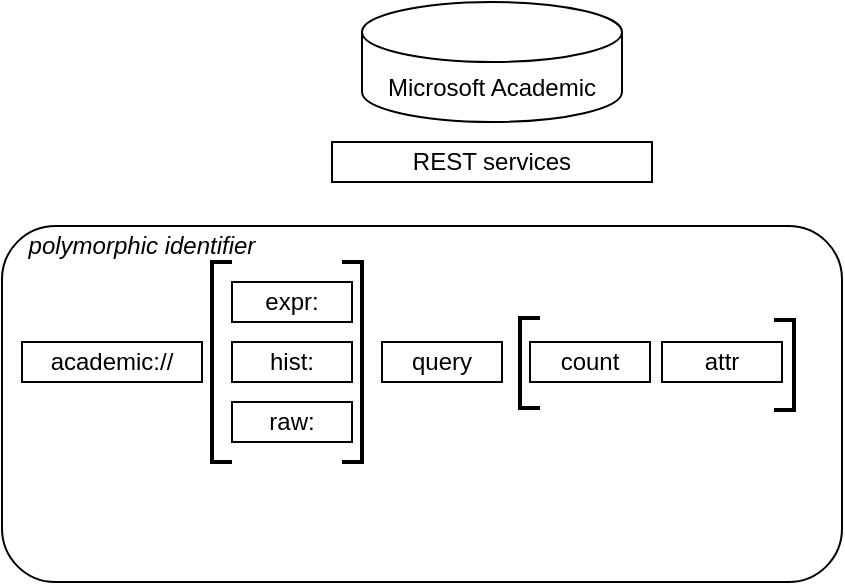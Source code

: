 <mxfile version="13.8.1" type="github">
  <diagram name="Page-1" id="97a40813-6b03-0c74-37c1-0168de264b11">
    <mxGraphModel dx="763" dy="450" grid="1" gridSize="10" guides="1" tooltips="1" connect="1" arrows="1" fold="1" page="1" pageScale="1" pageWidth="827" pageHeight="1169" background="#ffffff" math="0" shadow="0">
      <root>
        <mxCell id="0" />
        <mxCell id="1" parent="0" />
        <mxCell id="OL13b-HZ6Mmib4nQ43Un-6" value="" style="rounded=1;whiteSpace=wrap;html=1;" vertex="1" parent="1">
          <mxGeometry x="120" y="142" width="420" height="178" as="geometry" />
        </mxCell>
        <mxCell id="OL13b-HZ6Mmib4nQ43Un-2" value="&lt;span&gt;Microsoft Academic&lt;/span&gt;" style="shape=cylinder3;whiteSpace=wrap;html=1;boundedLbl=1;backgroundOutline=1;size=15;" vertex="1" parent="1">
          <mxGeometry x="300" y="30" width="130" height="60" as="geometry" />
        </mxCell>
        <mxCell id="OL13b-HZ6Mmib4nQ43Un-3" value="REST services" style="rounded=0;whiteSpace=wrap;html=1;" vertex="1" parent="1">
          <mxGeometry x="285" y="100" width="160" height="20" as="geometry" />
        </mxCell>
        <mxCell id="OL13b-HZ6Mmib4nQ43Un-5" value="academic://" style="rounded=0;whiteSpace=wrap;html=1;" vertex="1" parent="1">
          <mxGeometry x="130" y="200" width="90" height="20" as="geometry" />
        </mxCell>
        <mxCell id="OL13b-HZ6Mmib4nQ43Un-7" value="polymorphic identifier" style="text;html=1;strokeColor=none;fillColor=none;align=center;verticalAlign=middle;whiteSpace=wrap;rounded=0;fontStyle=2" vertex="1" parent="1">
          <mxGeometry x="130" y="142" width="120" height="20" as="geometry" />
        </mxCell>
        <mxCell id="OL13b-HZ6Mmib4nQ43Un-11" value="expr:" style="rounded=0;whiteSpace=wrap;html=1;" vertex="1" parent="1">
          <mxGeometry x="235" y="170" width="60" height="20" as="geometry" />
        </mxCell>
        <mxCell id="OL13b-HZ6Mmib4nQ43Un-12" value="hist:" style="rounded=0;whiteSpace=wrap;html=1;" vertex="1" parent="1">
          <mxGeometry x="235" y="200" width="60" height="20" as="geometry" />
        </mxCell>
        <mxCell id="OL13b-HZ6Mmib4nQ43Un-13" value="raw:" style="rounded=0;whiteSpace=wrap;html=1;" vertex="1" parent="1">
          <mxGeometry x="235" y="230" width="60" height="20" as="geometry" />
        </mxCell>
        <mxCell id="OL13b-HZ6Mmib4nQ43Un-18" value="query" style="rounded=0;whiteSpace=wrap;html=1;" vertex="1" parent="1">
          <mxGeometry x="310" y="200" width="60" height="20" as="geometry" />
        </mxCell>
        <mxCell id="OL13b-HZ6Mmib4nQ43Un-19" value="count" style="rounded=0;whiteSpace=wrap;html=1;" vertex="1" parent="1">
          <mxGeometry x="384" y="200" width="60" height="20" as="geometry" />
        </mxCell>
        <mxCell id="OL13b-HZ6Mmib4nQ43Un-20" value="attr" style="rounded=0;whiteSpace=wrap;html=1;" vertex="1" parent="1">
          <mxGeometry x="450" y="200" width="60" height="20" as="geometry" />
        </mxCell>
        <mxCell id="OL13b-HZ6Mmib4nQ43Un-23" value="" style="strokeWidth=2;html=1;shape=mxgraph.flowchart.annotation_1;align=left;pointerEvents=1;" vertex="1" parent="1">
          <mxGeometry x="225" y="160" width="10" height="100" as="geometry" />
        </mxCell>
        <mxCell id="OL13b-HZ6Mmib4nQ43Un-24" value="" style="strokeWidth=2;html=1;shape=mxgraph.flowchart.annotation_1;align=left;pointerEvents=1;rotation=-180;" vertex="1" parent="1">
          <mxGeometry x="290" y="160" width="10" height="100" as="geometry" />
        </mxCell>
        <mxCell id="OL13b-HZ6Mmib4nQ43Un-26" value="" style="strokeWidth=2;html=1;shape=mxgraph.flowchart.annotation_1;align=left;pointerEvents=1;" vertex="1" parent="1">
          <mxGeometry x="379" y="188" width="10" height="45" as="geometry" />
        </mxCell>
        <mxCell id="OL13b-HZ6Mmib4nQ43Un-27" value="" style="strokeWidth=2;html=1;shape=mxgraph.flowchart.annotation_1;align=left;pointerEvents=1;rotation=-180;" vertex="1" parent="1">
          <mxGeometry x="506" y="189" width="10" height="45" as="geometry" />
        </mxCell>
      </root>
    </mxGraphModel>
  </diagram>
</mxfile>
